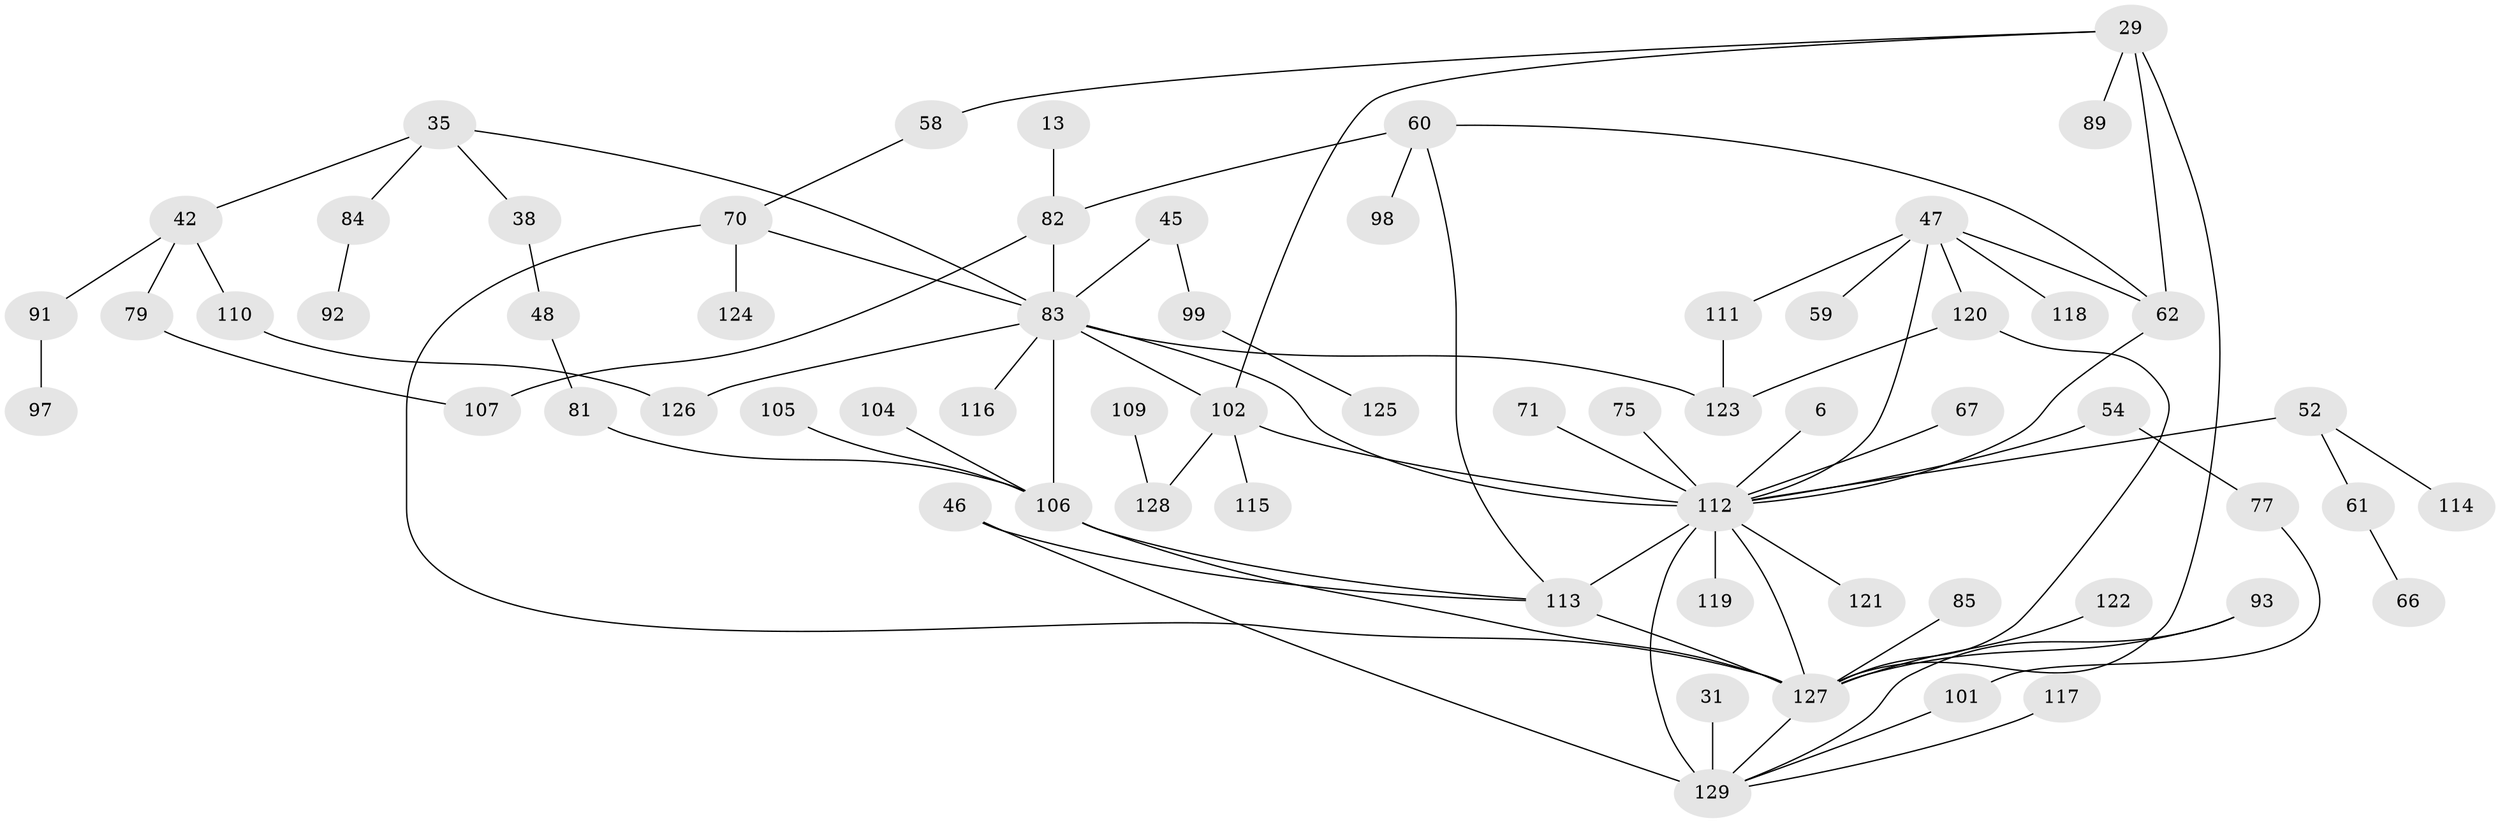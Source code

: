 // original degree distribution, {7: 0.015503875968992248, 9: 0.007751937984496124, 4: 0.12403100775193798, 5: 0.06976744186046512, 6: 0.031007751937984496, 1: 0.24806201550387597, 3: 0.17054263565891473, 2: 0.3333333333333333}
// Generated by graph-tools (version 1.1) at 2025/45/03/04/25 21:45:31]
// undirected, 64 vertices, 84 edges
graph export_dot {
graph [start="1"]
  node [color=gray90,style=filled];
  6;
  13;
  29;
  31;
  35;
  38;
  42;
  45;
  46 [super="+27"];
  47 [super="+28"];
  48;
  52 [super="+49"];
  54;
  58;
  59;
  60;
  61;
  62 [super="+21"];
  66;
  67;
  70 [super="+65"];
  71;
  75;
  77;
  79;
  81;
  82 [super="+10"];
  83 [super="+26+80"];
  84;
  85;
  89;
  91;
  92;
  93;
  97;
  98;
  99;
  101;
  102 [super="+8+36+20"];
  104;
  105;
  106 [super="+100"];
  107;
  109;
  110;
  111;
  112 [super="+1+94+24+68+4+64"];
  113 [super="+95+55"];
  114;
  115;
  116;
  117;
  118;
  119;
  120 [super="+76+87"];
  121;
  122;
  123 [super="+78+90"];
  124;
  125;
  126 [super="+44"];
  127 [super="+53+57+74+96"];
  128 [super="+56"];
  129 [super="+108+103"];
  6 -- 112;
  13 -- 82;
  29 -- 58;
  29 -- 89;
  29 -- 62 [weight=2];
  29 -- 127;
  29 -- 102;
  31 -- 129;
  35 -- 38;
  35 -- 42;
  35 -- 84;
  35 -- 83;
  38 -- 48;
  42 -- 79;
  42 -- 91;
  42 -- 110;
  45 -- 99;
  45 -- 83;
  46 -- 113;
  46 -- 129;
  47 -- 59;
  47 -- 111;
  47 -- 120;
  47 -- 62 [weight=2];
  47 -- 118;
  47 -- 112 [weight=2];
  48 -- 81;
  52 -- 61;
  52 -- 114;
  52 -- 112 [weight=3];
  54 -- 77;
  54 -- 112;
  58 -- 70;
  60 -- 98;
  60 -- 62;
  60 -- 82;
  60 -- 113;
  61 -- 66;
  62 -- 112;
  67 -- 112;
  70 -- 127 [weight=3];
  70 -- 83 [weight=2];
  70 -- 124;
  71 -- 112;
  75 -- 112;
  77 -- 101;
  79 -- 107;
  81 -- 106;
  82 -- 107;
  82 -- 83;
  83 -- 106 [weight=2];
  83 -- 116;
  83 -- 126 [weight=2];
  83 -- 102;
  83 -- 123 [weight=2];
  83 -- 112 [weight=2];
  84 -- 92;
  85 -- 127;
  91 -- 97;
  93 -- 127;
  93 -- 129;
  99 -- 125;
  101 -- 129;
  102 -- 112 [weight=2];
  102 -- 115;
  102 -- 128;
  104 -- 106;
  105 -- 106;
  106 -- 127;
  106 -- 113;
  109 -- 128;
  110 -- 126 [weight=2];
  111 -- 123;
  112 -- 127 [weight=2];
  112 -- 121;
  112 -- 113 [weight=2];
  112 -- 119;
  112 -- 129 [weight=4];
  113 -- 127 [weight=2];
  117 -- 129 [weight=2];
  120 -- 127;
  120 -- 123;
  122 -- 127;
  127 -- 129;
}
